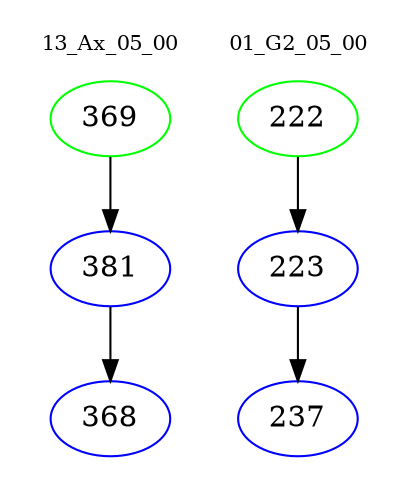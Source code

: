 digraph{
subgraph cluster_0 {
color = white
label = "13_Ax_05_00";
fontsize=10;
T0_369 [label="369", color="green"]
T0_369 -> T0_381 [color="black"]
T0_381 [label="381", color="blue"]
T0_381 -> T0_368 [color="black"]
T0_368 [label="368", color="blue"]
}
subgraph cluster_1 {
color = white
label = "01_G2_05_00";
fontsize=10;
T1_222 [label="222", color="green"]
T1_222 -> T1_223 [color="black"]
T1_223 [label="223", color="blue"]
T1_223 -> T1_237 [color="black"]
T1_237 [label="237", color="blue"]
}
}
